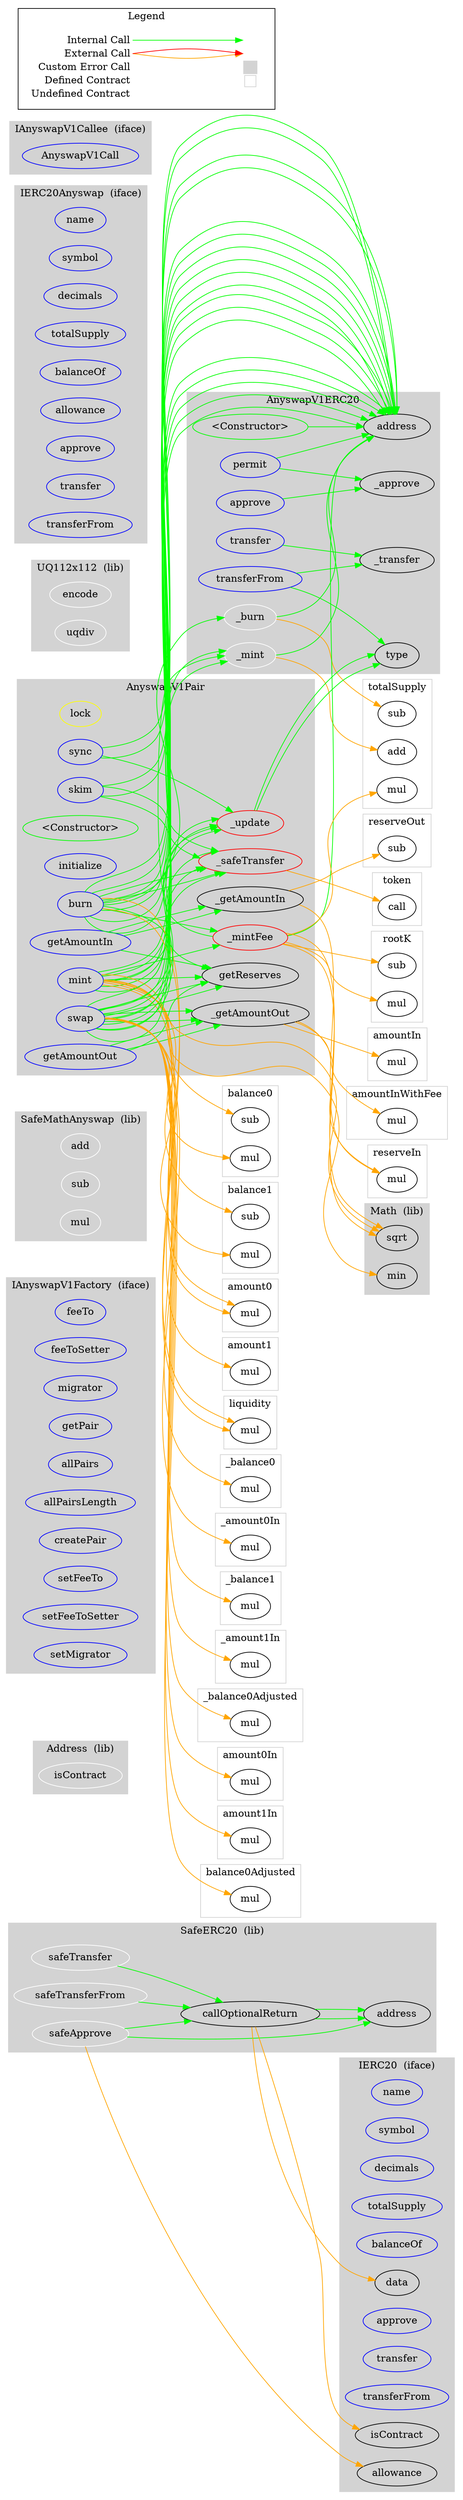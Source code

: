 digraph G {
  graph [ ratio = "auto", page = "100", compound =true ];
subgraph "clusterIERC20" {
  graph [ label = "IERC20  (iface)", color = "lightgray", style = "filled", bgcolor = "lightgray" ];
  "IERC20.name" [ label = "name", color = "blue" ];
  "IERC20.symbol" [ label = "symbol", color = "blue" ];
  "IERC20.decimals" [ label = "decimals", color = "blue" ];
  "IERC20.totalSupply" [ label = "totalSupply", color = "blue" ];
  "IERC20.balanceOf" [ label = "balanceOf", color = "blue" ];
  "IERC20.allowance" [ label = "allowance" ];
  "IERC20.approve" [ label = "approve", color = "blue" ];
  "IERC20.transfer" [ label = "transfer", color = "blue" ];
  "IERC20.transferFrom" [ label = "transferFrom", color = "blue" ];
  "IERC20.isContract" [ label = "isContract" ];
  "IERC20.data" [ label = "data" ];
}

subgraph "clusterAddress" {
  graph [ label = "Address  (lib)", color = "lightgray", style = "filled", bgcolor = "lightgray" ];
  "Address.isContract" [ label = "isContract", color = "white" ];
}

subgraph "clusterSafeERC20" {
  graph [ label = "SafeERC20  (lib)", color = "lightgray", style = "filled", bgcolor = "lightgray" ];
  "SafeERC20.safeTransfer" [ label = "safeTransfer", color = "white" ];
  "SafeERC20.safeTransferFrom" [ label = "safeTransferFrom", color = "white" ];
  "SafeERC20.safeApprove" [ label = "safeApprove", color = "white" ];
  "SafeERC20.callOptionalReturn" [ label = "callOptionalReturn" ];
  "SafeERC20.address" [ label = "address" ];
}

subgraph "clusterIAnyswapV1Factory" {
  graph [ label = "IAnyswapV1Factory  (iface)", color = "lightgray", style = "filled", bgcolor = "lightgray" ];
  "IAnyswapV1Factory.feeTo" [ label = "feeTo", color = "blue" ];
  "IAnyswapV1Factory.feeToSetter" [ label = "feeToSetter", color = "blue" ];
  "IAnyswapV1Factory.migrator" [ label = "migrator", color = "blue" ];
  "IAnyswapV1Factory.getPair" [ label = "getPair", color = "blue" ];
  "IAnyswapV1Factory.allPairs" [ label = "allPairs", color = "blue" ];
  "IAnyswapV1Factory.allPairsLength" [ label = "allPairsLength", color = "blue" ];
  "IAnyswapV1Factory.createPair" [ label = "createPair", color = "blue" ];
  "IAnyswapV1Factory.setFeeTo" [ label = "setFeeTo", color = "blue" ];
  "IAnyswapV1Factory.setFeeToSetter" [ label = "setFeeToSetter", color = "blue" ];
  "IAnyswapV1Factory.setMigrator" [ label = "setMigrator", color = "blue" ];
}

subgraph "clusterSafeMathAnyswap" {
  graph [ label = "SafeMathAnyswap  (lib)", color = "lightgray", style = "filled", bgcolor = "lightgray" ];
  "SafeMathAnyswap.add" [ label = "add", color = "white" ];
  "SafeMathAnyswap.sub" [ label = "sub", color = "white" ];
  "SafeMathAnyswap.mul" [ label = "mul", color = "white" ];
}

subgraph "clusterAnyswapV1ERC20" {
  graph [ label = "AnyswapV1ERC20", color = "lightgray", style = "filled", bgcolor = "lightgray" ];
  "AnyswapV1ERC20.<Constructor>" [ label = "<Constructor>", color = "green" ];
  "AnyswapV1ERC20._mint" [ label = "_mint", color = "white" ];
  "AnyswapV1ERC20._burn" [ label = "_burn", color = "white" ];
  "AnyswapV1ERC20._approve" [ label = "_approve" ];
  "AnyswapV1ERC20._transfer" [ label = "_transfer" ];
  "AnyswapV1ERC20.approve" [ label = "approve", color = "blue" ];
  "AnyswapV1ERC20.transfer" [ label = "transfer", color = "blue" ];
  "AnyswapV1ERC20.transferFrom" [ label = "transferFrom", color = "blue" ];
  "AnyswapV1ERC20.permit" [ label = "permit", color = "blue" ];
  "AnyswapV1ERC20.address" [ label = "address" ];
  "AnyswapV1ERC20.type" [ label = "type" ];
}

subgraph "clusterMath" {
  graph [ label = "Math  (lib)", color = "lightgray", style = "filled", bgcolor = "lightgray" ];
  "Math.min" [ label = "min" ];
  "Math.sqrt" [ label = "sqrt" ];
}

subgraph "clusterUQ112x112" {
  graph [ label = "UQ112x112  (lib)", color = "lightgray", style = "filled", bgcolor = "lightgray" ];
  "UQ112x112.encode" [ label = "encode", color = "white" ];
  "UQ112x112.uqdiv" [ label = "uqdiv", color = "white" ];
}

subgraph "clusterIERC20Anyswap" {
  graph [ label = "IERC20Anyswap  (iface)", color = "lightgray", style = "filled", bgcolor = "lightgray" ];
  "IERC20Anyswap.name" [ label = "name", color = "blue" ];
  "IERC20Anyswap.symbol" [ label = "symbol", color = "blue" ];
  "IERC20Anyswap.decimals" [ label = "decimals", color = "blue" ];
  "IERC20Anyswap.totalSupply" [ label = "totalSupply", color = "blue" ];
  "IERC20Anyswap.balanceOf" [ label = "balanceOf", color = "blue" ];
  "IERC20Anyswap.allowance" [ label = "allowance", color = "blue" ];
  "IERC20Anyswap.approve" [ label = "approve", color = "blue" ];
  "IERC20Anyswap.transfer" [ label = "transfer", color = "blue" ];
  "IERC20Anyswap.transferFrom" [ label = "transferFrom", color = "blue" ];
}

subgraph "clusterIAnyswapV1Callee" {
  graph [ label = "IAnyswapV1Callee  (iface)", color = "lightgray", style = "filled", bgcolor = "lightgray" ];
  "IAnyswapV1Callee.AnyswapV1Call" [ label = "AnyswapV1Call", color = "blue" ];
}

subgraph "clusterAnyswapV1Pair" {
  graph [ label = "AnyswapV1Pair", color = "lightgray", style = "filled", bgcolor = "lightgray" ];
  "AnyswapV1Pair.lock" [ label = "lock", color = "yellow" ];
  "AnyswapV1Pair.getAmountOut" [ label = "getAmountOut", color = "blue" ];
  "AnyswapV1Pair._getAmountOut" [ label = "_getAmountOut" ];
  "AnyswapV1Pair.getAmountIn" [ label = "getAmountIn", color = "blue" ];
  "AnyswapV1Pair._getAmountIn" [ label = "_getAmountIn" ];
  "AnyswapV1Pair.getReserves" [ label = "getReserves" ];
  "AnyswapV1Pair._safeTransfer" [ label = "_safeTransfer", color = "red" ];
  "AnyswapV1Pair.<Constructor>" [ label = "<Constructor>", color = "green" ];
  "AnyswapV1Pair.initialize" [ label = "initialize", color = "blue" ];
  "AnyswapV1Pair._update" [ label = "_update", color = "red" ];
  "AnyswapV1Pair._mintFee" [ label = "_mintFee", color = "red" ];
  "AnyswapV1Pair.mint" [ label = "mint", color = "blue" ];
  "AnyswapV1Pair.burn" [ label = "burn", color = "blue" ];
  "AnyswapV1Pair.swap" [ label = "swap", color = "blue" ];
  "AnyswapV1Pair.skim" [ label = "skim", color = "blue" ];
  "AnyswapV1Pair.sync" [ label = "sync", color = "blue" ];
}

subgraph "clustertotalSupply" {
  graph [ label = "totalSupply", color = "lightgray" ];
  "totalSupply.add" [ label = "add" ];
  "totalSupply.sub" [ label = "sub" ];
  "totalSupply.mul" [ label = "mul" ];
}

subgraph "clusteramountIn" {
  graph [ label = "amountIn", color = "lightgray" ];
  "amountIn.mul" [ label = "mul" ];
}

subgraph "clusteramountInWithFee" {
  graph [ label = "amountInWithFee", color = "lightgray" ];
  "amountInWithFee.mul" [ label = "mul" ];
}

subgraph "clusterreserveIn" {
  graph [ label = "reserveIn", color = "lightgray" ];
  "reserveIn.mul" [ label = "mul" ];
}

subgraph "clusterreserveOut" {
  graph [ label = "reserveOut", color = "lightgray" ];
  "reserveOut.sub" [ label = "sub" ];
}

subgraph "clustertoken" {
  graph [ label = "token", color = "lightgray" ];
  "token.call" [ label = "call" ];
}

subgraph "clusterrootK" {
  graph [ label = "rootK", color = "lightgray" ];
  "rootK.sub" [ label = "sub" ];
  "rootK.mul" [ label = "mul" ];
}

subgraph "clusterbalance0" {
  graph [ label = "balance0", color = "lightgray" ];
  "balance0.sub" [ label = "sub" ];
  "balance0.mul" [ label = "mul" ];
}

subgraph "clusterbalance1" {
  graph [ label = "balance1", color = "lightgray" ];
  "balance1.sub" [ label = "sub" ];
  "balance1.mul" [ label = "mul" ];
}

subgraph "clusteramount0" {
  graph [ label = "amount0", color = "lightgray" ];
  "amount0.mul" [ label = "mul" ];
}

subgraph "clusteramount1" {
  graph [ label = "amount1", color = "lightgray" ];
  "amount1.mul" [ label = "mul" ];
}

subgraph "clusterliquidity" {
  graph [ label = "liquidity", color = "lightgray" ];
  "liquidity.mul" [ label = "mul" ];
}

subgraph "cluster_balance0" {
  graph [ label = "_balance0", color = "lightgray" ];
  "_balance0.mul" [ label = "mul" ];
}

subgraph "cluster_amount0In" {
  graph [ label = "_amount0In", color = "lightgray" ];
  "_amount0In.mul" [ label = "mul" ];
}

subgraph "cluster_balance1" {
  graph [ label = "_balance1", color = "lightgray" ];
  "_balance1.mul" [ label = "mul" ];
}

subgraph "cluster_amount1In" {
  graph [ label = "_amount1In", color = "lightgray" ];
  "_amount1In.mul" [ label = "mul" ];
}

subgraph "cluster_balance0Adjusted" {
  graph [ label = "_balance0Adjusted", color = "lightgray" ];
  "_balance0Adjusted.mul" [ label = "mul" ];
}

subgraph "clusteramount0In" {
  graph [ label = "amount0In", color = "lightgray" ];
  "amount0In.mul" [ label = "mul" ];
}

subgraph "clusteramount1In" {
  graph [ label = "amount1In", color = "lightgray" ];
  "amount1In.mul" [ label = "mul" ];
}

subgraph "clusterbalance0Adjusted" {
  graph [ label = "balance0Adjusted", color = "lightgray" ];
  "balance0Adjusted.mul" [ label = "mul" ];
}

  "SafeERC20.safeTransfer";
  "SafeERC20.callOptionalReturn";
  "SafeERC20.safeTransferFrom";
  "SafeERC20.safeApprove";
  "IERC20.allowance";
  "SafeERC20.address";
  "IERC20.isContract";
  "IERC20.data";
  "AnyswapV1ERC20.<Constructor>";
  "AnyswapV1ERC20.address";
  "AnyswapV1ERC20._mint";
  "totalSupply.add";
  "AnyswapV1ERC20._burn";
  "totalSupply.sub";
  "AnyswapV1ERC20.approve";
  "AnyswapV1ERC20._approve";
  "AnyswapV1ERC20.transfer";
  "AnyswapV1ERC20._transfer";
  "AnyswapV1ERC20.transferFrom";
  "AnyswapV1ERC20.type";
  "AnyswapV1ERC20.permit";
  "AnyswapV1Pair.getAmountOut";
  "AnyswapV1Pair.getReserves";
  "AnyswapV1Pair._getAmountOut";
  "amountIn.mul";
  "amountInWithFee.mul";
  "reserveIn.mul";
  "AnyswapV1Pair.getAmountIn";
  "AnyswapV1Pair._getAmountIn";
  "reserveOut.sub";
  "AnyswapV1Pair._safeTransfer";
  "token.call";
  "AnyswapV1Pair._update";
  "AnyswapV1Pair._mintFee";
  "Math.sqrt";
  "totalSupply.mul";
  "rootK.sub";
  "rootK.mul";
  "AnyswapV1Pair.mint";
  "balance0.sub";
  "balance1.sub";
  "amount0.mul";
  "Math.min";
  "amount1.mul";
  "AnyswapV1Pair.burn";
  "liquidity.mul";
  "AnyswapV1Pair.swap";
  "_balance0.mul";
  "_amount0In.mul";
  "_balance1.mul";
  "_amount1In.mul";
  "_balance0Adjusted.mul";
  "balance0.mul";
  "amount0In.mul";
  "balance1.mul";
  "amount1In.mul";
  "balance0Adjusted.mul";
  "AnyswapV1Pair.skim";
  "AnyswapV1Pair.sync";
  "SafeERC20.safeTransfer" -> "SafeERC20.callOptionalReturn" [ color = "green" ];
  "SafeERC20.safeTransferFrom" -> "SafeERC20.callOptionalReturn" [ color = "green" ];
  "SafeERC20.safeApprove" -> "IERC20.allowance" [ color = "orange" ];
  "SafeERC20.safeApprove" -> "SafeERC20.address" [ color = "green" ];
  "SafeERC20.safeApprove" -> "SafeERC20.callOptionalReturn" [ color = "green" ];
  "SafeERC20.callOptionalReturn" -> "IERC20.isContract" [ color = "orange" ];
  "SafeERC20.callOptionalReturn" -> "SafeERC20.address" [ color = "green" ];
  "SafeERC20.callOptionalReturn" -> "IERC20.data" [ color = "orange" ];
  "SafeERC20.callOptionalReturn" -> "SafeERC20.address" [ color = "green" ];
  "AnyswapV1ERC20.<Constructor>" -> "AnyswapV1ERC20.address" [ color = "green" ];
  "AnyswapV1ERC20._mint" -> "totalSupply.add" [ color = "orange" ];
  "AnyswapV1ERC20._mint" -> "AnyswapV1ERC20.address" [ color = "green" ];
  "AnyswapV1ERC20._burn" -> "totalSupply.sub" [ color = "orange" ];
  "AnyswapV1ERC20._burn" -> "AnyswapV1ERC20.address" [ color = "green" ];
  "AnyswapV1ERC20.approve" -> "AnyswapV1ERC20._approve" [ color = "green" ];
  "AnyswapV1ERC20.transfer" -> "AnyswapV1ERC20._transfer" [ color = "green" ];
  "AnyswapV1ERC20.transferFrom" -> "AnyswapV1ERC20.type" [ color = "green" ];
  "AnyswapV1ERC20.transferFrom" -> "AnyswapV1ERC20._transfer" [ color = "green" ];
  "AnyswapV1ERC20.permit" -> "AnyswapV1ERC20.address" [ color = "green" ];
  "AnyswapV1ERC20.permit" -> "AnyswapV1ERC20._approve" [ color = "green" ];
  "AnyswapV1Pair.getAmountOut" -> "AnyswapV1Pair.getReserves" [ color = "green" ];
  "AnyswapV1Pair.getAmountOut" -> "AnyswapV1Pair._getAmountOut" [ color = "green" ];
  "AnyswapV1Pair.getAmountOut" -> "AnyswapV1Pair._getAmountOut" [ color = "green" ];
  "AnyswapV1Pair._getAmountOut" -> "amountIn.mul" [ color = "orange" ];
  "AnyswapV1Pair._getAmountOut" -> "amountInWithFee.mul" [ color = "orange" ];
  "AnyswapV1Pair._getAmountOut" -> "reserveIn.mul" [ color = "orange" ];
  "AnyswapV1Pair.getAmountIn" -> "AnyswapV1Pair.getReserves" [ color = "green" ];
  "AnyswapV1Pair.getAmountIn" -> "AnyswapV1Pair._getAmountIn" [ color = "green" ];
  "AnyswapV1Pair.getAmountIn" -> "AnyswapV1Pair._getAmountIn" [ color = "green" ];
  "AnyswapV1Pair._getAmountIn" -> "reserveIn.mul" [ color = "orange" ];
  "AnyswapV1Pair._getAmountIn" -> "reserveOut.sub" [ color = "orange" ];
  "AnyswapV1Pair._safeTransfer" -> "token.call" [ color = "orange" ];
  "AnyswapV1Pair._update" -> "AnyswapV1ERC20.type" [ color = "green" ];
  "AnyswapV1Pair._update" -> "AnyswapV1ERC20.type" [ color = "green" ];
  "AnyswapV1Pair._mintFee" -> "AnyswapV1ERC20.address" [ color = "green" ];
  "AnyswapV1Pair._mintFee" -> "Math.sqrt" [ color = "orange" ];
  "AnyswapV1Pair._mintFee" -> "Math.sqrt" [ color = "orange" ];
  "AnyswapV1Pair._mintFee" -> "totalSupply.mul" [ color = "orange" ];
  "AnyswapV1Pair._mintFee" -> "rootK.sub" [ color = "orange" ];
  "AnyswapV1Pair._mintFee" -> "rootK.mul" [ color = "orange" ];
  "AnyswapV1Pair._mintFee" -> "AnyswapV1ERC20._mint" [ color = "green" ];
  "AnyswapV1Pair.mint" -> "AnyswapV1Pair.getReserves" [ color = "green" ];
  "AnyswapV1Pair.mint" -> "AnyswapV1ERC20.address" [ color = "green" ];
  "AnyswapV1Pair.mint" -> "AnyswapV1ERC20.address" [ color = "green" ];
  "AnyswapV1Pair.mint" -> "balance0.sub" [ color = "orange" ];
  "AnyswapV1Pair.mint" -> "balance1.sub" [ color = "orange" ];
  "AnyswapV1Pair.mint" -> "AnyswapV1Pair._mintFee" [ color = "green" ];
  "AnyswapV1Pair.mint" -> "Math.sqrt" [ color = "orange" ];
  "AnyswapV1Pair.mint" -> "amount0.mul" [ color = "orange" ];
  "AnyswapV1Pair.mint" -> "AnyswapV1ERC20._mint" [ color = "green" ];
  "AnyswapV1Pair.mint" -> "AnyswapV1ERC20.address" [ color = "green" ];
  "AnyswapV1Pair.mint" -> "Math.min" [ color = "orange" ];
  "AnyswapV1Pair.mint" -> "amount0.mul" [ color = "orange" ];
  "AnyswapV1Pair.mint" -> "amount1.mul" [ color = "orange" ];
  "AnyswapV1Pair.mint" -> "AnyswapV1ERC20._mint" [ color = "green" ];
  "AnyswapV1Pair.mint" -> "AnyswapV1Pair._update" [ color = "green" ];
  "AnyswapV1Pair.burn" -> "AnyswapV1Pair.getReserves" [ color = "green" ];
  "AnyswapV1Pair.burn" -> "AnyswapV1ERC20.address" [ color = "green" ];
  "AnyswapV1Pair.burn" -> "AnyswapV1ERC20.address" [ color = "green" ];
  "AnyswapV1Pair.burn" -> "AnyswapV1ERC20.address" [ color = "green" ];
  "AnyswapV1Pair.burn" -> "AnyswapV1Pair._mintFee" [ color = "green" ];
  "AnyswapV1Pair.burn" -> "liquidity.mul" [ color = "orange" ];
  "AnyswapV1Pair.burn" -> "liquidity.mul" [ color = "orange" ];
  "AnyswapV1Pair.burn" -> "AnyswapV1ERC20._burn" [ color = "green" ];
  "AnyswapV1Pair.burn" -> "AnyswapV1ERC20.address" [ color = "green" ];
  "AnyswapV1Pair.burn" -> "AnyswapV1Pair._safeTransfer" [ color = "green" ];
  "AnyswapV1Pair.burn" -> "AnyswapV1Pair._safeTransfer" [ color = "green" ];
  "AnyswapV1Pair.burn" -> "AnyswapV1ERC20.address" [ color = "green" ];
  "AnyswapV1Pair.burn" -> "AnyswapV1ERC20.address" [ color = "green" ];
  "AnyswapV1Pair.burn" -> "AnyswapV1Pair._update" [ color = "green" ];
  "AnyswapV1Pair.swap" -> "AnyswapV1Pair.getReserves" [ color = "green" ];
  "AnyswapV1Pair.swap" -> "AnyswapV1ERC20.address" [ color = "green" ];
  "AnyswapV1Pair.swap" -> "AnyswapV1Pair._getAmountOut" [ color = "green" ];
  "AnyswapV1Pair.swap" -> "AnyswapV1Pair._getAmountOut" [ color = "green" ];
  "AnyswapV1Pair.swap" -> "AnyswapV1Pair._safeTransfer" [ color = "green" ];
  "AnyswapV1Pair.swap" -> "AnyswapV1ERC20.address" [ color = "green" ];
  "AnyswapV1Pair.swap" -> "AnyswapV1ERC20.address" [ color = "green" ];
  "AnyswapV1Pair.swap" -> "_balance0.mul" [ color = "orange" ];
  "AnyswapV1Pair.swap" -> "_amount0In.mul" [ color = "orange" ];
  "AnyswapV1Pair.swap" -> "_balance1.mul" [ color = "orange" ];
  "AnyswapV1Pair.swap" -> "_amount1In.mul" [ color = "orange" ];
  "AnyswapV1Pair.swap" -> "_balance0Adjusted.mul" [ color = "orange" ];
  "AnyswapV1Pair.swap" -> "AnyswapV1Pair._update" [ color = "green" ];
  "AnyswapV1Pair.swap" -> "AnyswapV1Pair.getReserves" [ color = "green" ];
  "AnyswapV1Pair.swap" -> "AnyswapV1Pair._safeTransfer" [ color = "green" ];
  "AnyswapV1Pair.swap" -> "AnyswapV1Pair._safeTransfer" [ color = "green" ];
  "AnyswapV1Pair.swap" -> "AnyswapV1ERC20.address" [ color = "green" ];
  "AnyswapV1Pair.swap" -> "AnyswapV1ERC20.address" [ color = "green" ];
  "AnyswapV1Pair.swap" -> "balance0.mul" [ color = "orange" ];
  "AnyswapV1Pair.swap" -> "amount0In.mul" [ color = "orange" ];
  "AnyswapV1Pair.swap" -> "balance1.mul" [ color = "orange" ];
  "AnyswapV1Pair.swap" -> "amount1In.mul" [ color = "orange" ];
  "AnyswapV1Pair.swap" -> "balance0Adjusted.mul" [ color = "orange" ];
  "AnyswapV1Pair.swap" -> "AnyswapV1Pair._update" [ color = "green" ];
  "AnyswapV1Pair.skim" -> "AnyswapV1Pair._safeTransfer" [ color = "green" ];
  "AnyswapV1Pair.skim" -> "AnyswapV1ERC20.address" [ color = "green" ];
  "AnyswapV1Pair.skim" -> "AnyswapV1Pair._safeTransfer" [ color = "green" ];
  "AnyswapV1Pair.skim" -> "AnyswapV1ERC20.address" [ color = "green" ];
  "AnyswapV1Pair.sync" -> "AnyswapV1Pair._update" [ color = "green" ];
  "AnyswapV1Pair.sync" -> "AnyswapV1ERC20.address" [ color = "green" ];
  "AnyswapV1Pair.sync" -> "AnyswapV1ERC20.address" [ color = "green" ];


rankdir=LR
node [shape=plaintext]
subgraph cluster_01 { 
label = "Legend";
key [label=<<table border="0" cellpadding="2" cellspacing="0" cellborder="0">
  <tr><td align="right" port="i1">Internal Call</td></tr>
  <tr><td align="right" port="i2">External Call</td></tr>
  <tr><td align="right" port="i2">Custom Error Call</td></tr>
  <tr><td align="right" port="i3">Defined Contract</td></tr>
  <tr><td align="right" port="i4">Undefined Contract</td></tr>
  </table>>]
key2 [label=<<table border="0" cellpadding="2" cellspacing="0" cellborder="0">
  <tr><td port="i1">&nbsp;&nbsp;&nbsp;</td></tr>
  <tr><td port="i2">&nbsp;&nbsp;&nbsp;</td></tr>
  <tr><td port="i3" bgcolor="lightgray">&nbsp;&nbsp;&nbsp;</td></tr>
  <tr><td port="i4">
    <table border="1" cellborder="0" cellspacing="0" cellpadding="7" color="lightgray">
      <tr>
       <td></td>
      </tr>
     </table>
  </td></tr>
  </table>>]
key:i1:e -> key2:i1:w [color="green"]
key:i2:e -> key2:i2:w [color="orange"]
key:i2:e -> key2:i2:w [color="red"]
}
}

